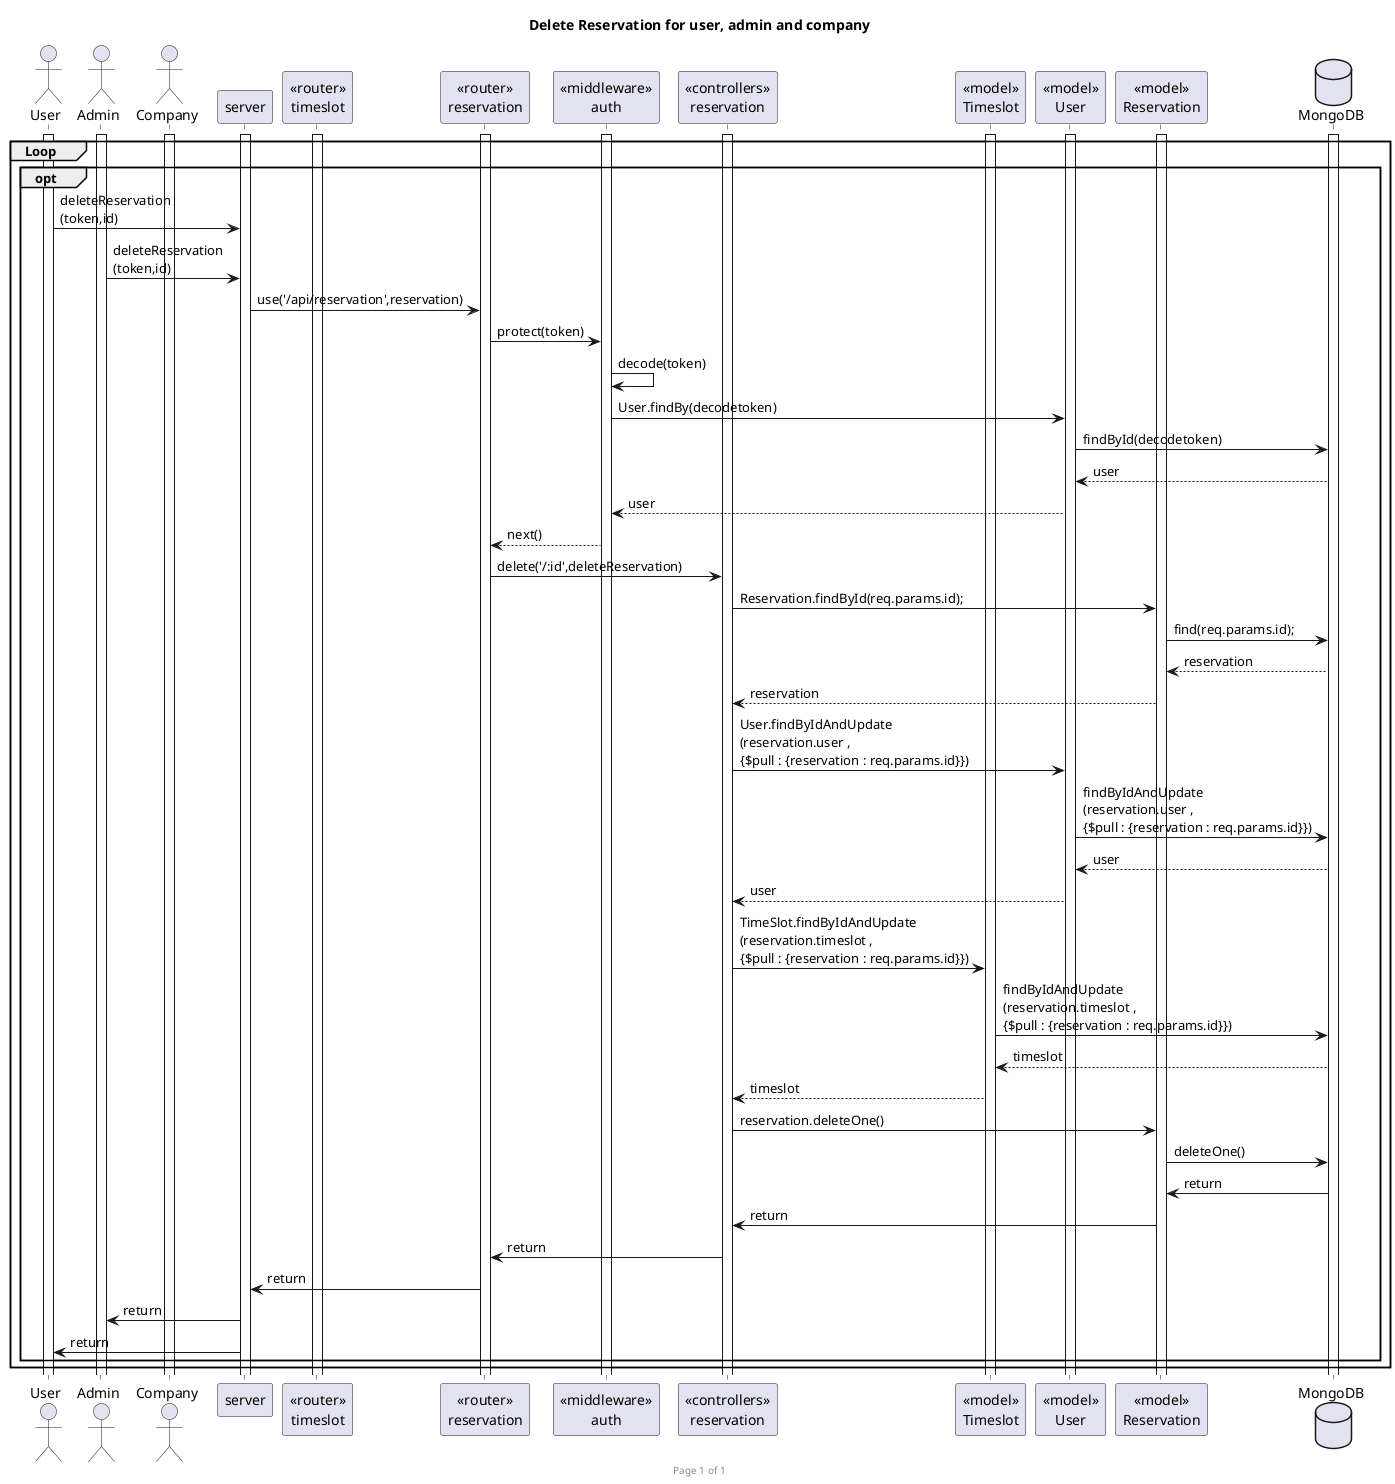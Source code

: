 @startuml

footer Page %page% of %lastpage%
title "Delete Reservation for user, admin and company"

actor "User" as user
actor "Admin" as admin
actor "Company" as company
participant "server" as server
participant "<<router>>\ntimeslot" as routerTime
participant "<<router>>\nreservation" as routerReserv
participant "<<middleware>>\nauth" as middleAuth
participant "<<controllers>>\nreservation" as controllersReserv
participant "<<model>>\nTimeslot" as modelTimeslot
participant "<<model>>\nUser" as modelUser
participant "<<model>>\nReservation" as modelReserv
database "MongoDB" as mongoDB

group Loop
    'get reservations for user
    group opt 
        activate user
        activate server
        activate routerTime
        activate routerReserv
        activate middleAuth
        activate controllersReserv
        activate modelUser
        activate modelReserv
        activate mongoDB
        activate admin
        activate company
        activate modelTimeslot

        user->server :deleteReservation\n(token,id)
        admin -> server :deleteReservation\n(token,id)
        server->routerReserv :use('/api/reservation',reservation)
        routerReserv -> middleAuth : protect(token)
        middleAuth -> middleAuth : decode(token)
        middleAuth -> modelUser : User.findBy(decodetoken)
        modelUser -> mongoDB : findById(decodetoken)

        modelUser <-- mongoDB : user
        middleAuth <-- modelUser : user
        routerReserv <-- middleAuth : next()

        routerReserv -> controllersReserv : delete('/:id',deleteReservation)
        controllersReserv -> modelReserv :  Reservation.findById(req.params.id);
        modelReserv -> mongoDB :  find(req.params.id);

        modelReserv <-- mongoDB : reservation
        controllersReserv <-- modelReserv : reservation

        controllersReserv -> modelUser : User.findByIdAndUpdate\n(reservation.user , \n{$pull : {reservation : req.params.id}})
        modelUser -> mongoDB : findByIdAndUpdate\n(reservation.user , \n{$pull : {reservation : req.params.id}})
        
        modelUser <-- mongoDB : user
        controllersReserv <-- modelUser : user

        controllersReserv -> modelTimeslot : TimeSlot.findByIdAndUpdate\n(reservation.timeslot , \n{$pull : {reservation : req.params.id}})
        modelTimeslot -> mongoDB : findByIdAndUpdate\n(reservation.timeslot , \n{$pull : {reservation : req.params.id}})

        modelTimeslot <-- mongoDB : timeslot
        controllersReserv <-- modelTimeslot : timeslot

        controllersReserv -> modelReserv : reservation.deleteOne()
        modelReserv -> mongoDB : deleteOne()
        
        modelReserv <- mongoDB :return
        controllersReserv <- modelReserv : return
        routerReserv <- controllersReserv : return
        server <- routerReserv : return
        admin <- server : return
        user <- server : return
    end
end

@enduml